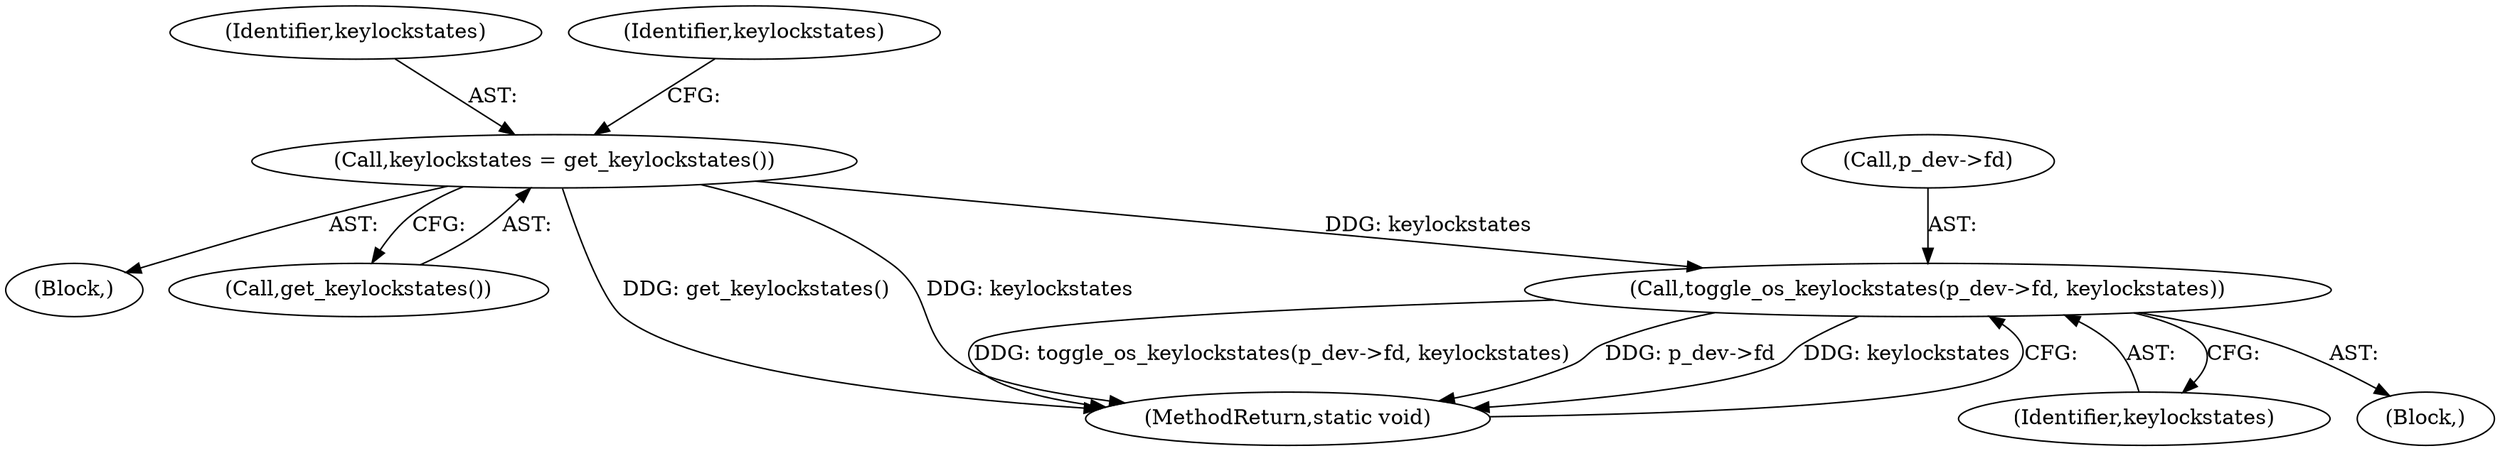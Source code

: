 digraph "0_Android_472271b153c5dc53c28beac55480a8d8434b2d5c_14@pointer" {
"1000117" [label="(Call,toggle_os_keylockstates(p_dev->fd, keylockstates))"];
"1000108" [label="(Call,keylockstates = get_keylockstates())"];
"1000104" [label="(Block,)"];
"1000109" [label="(Identifier,keylockstates)"];
"1000117" [label="(Call,toggle_os_keylockstates(p_dev->fd, keylockstates))"];
"1000118" [label="(Call,p_dev->fd)"];
"1000110" [label="(Call,get_keylockstates())"];
"1000112" [label="(Identifier,keylockstates)"];
"1000113" [label="(Block,)"];
"1000121" [label="(Identifier,keylockstates)"];
"1000124" [label="(MethodReturn,static void)"];
"1000108" [label="(Call,keylockstates = get_keylockstates())"];
"1000117" -> "1000113"  [label="AST: "];
"1000117" -> "1000121"  [label="CFG: "];
"1000118" -> "1000117"  [label="AST: "];
"1000121" -> "1000117"  [label="AST: "];
"1000124" -> "1000117"  [label="CFG: "];
"1000117" -> "1000124"  [label="DDG: toggle_os_keylockstates(p_dev->fd, keylockstates)"];
"1000117" -> "1000124"  [label="DDG: p_dev->fd"];
"1000117" -> "1000124"  [label="DDG: keylockstates"];
"1000108" -> "1000117"  [label="DDG: keylockstates"];
"1000108" -> "1000104"  [label="AST: "];
"1000108" -> "1000110"  [label="CFG: "];
"1000109" -> "1000108"  [label="AST: "];
"1000110" -> "1000108"  [label="AST: "];
"1000112" -> "1000108"  [label="CFG: "];
"1000108" -> "1000124"  [label="DDG: get_keylockstates()"];
"1000108" -> "1000124"  [label="DDG: keylockstates"];
}
